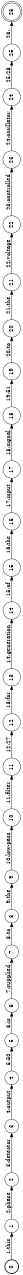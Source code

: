 digraph FST {
rankdir = LR;
size = "8.5,11";
label = "";
center = 1;
orientation = Landscape;
ranksep = "0.4";
nodesep = "0.25";
0 [label = "0", shape = circle, style = bold, fontsize = 14]
	0 -> 1 [label = "1:this", fontsize = 14];
1 [label = "1", shape = circle, style = solid, fontsize = 14]
	1 -> 2 [label = "2:phase", fontsize = 14];
2 [label = "2", shape = circle, style = solid, fontsize = 14]
	2 -> 3 [label = "3:detector", fontsize = 14];
3 [label = "3", shape = circle, style = solid, fontsize = 14]
	3 -> 4 [label = "4:output", fontsize = 14];
4 [label = "4", shape = circle, style = solid, fontsize = 14]
	4 -> 5 [label = "5:50", fontsize = 14];
5 [label = "5", shape = circle, style = solid, fontsize = 14]
	5 -> 6 [label = "6:is", fontsize = 14];
6 [label = "6", shape = circle, style = solid, fontsize = 14]
	6 -> 7 [label = "7:supplied", fontsize = 14];
7 [label = "7", shape = circle, style = solid, fontsize = 14]
	7 -> 8 [label = "8:to", fontsize = 14];
8 [label = "8", shape = circle, style = solid, fontsize = 14]
	8 -> 9 [label = "9:the", fontsize = 14];
9 [label = "9", shape = circle, style = solid, fontsize = 14]
	9 -> 10 [label = "10:low-pass", fontsize = 14];
10 [label = "10", shape = circle, style = solid, fontsize = 14]
	10 -> 11 [label = "11:filter", fontsize = 14];
11 [label = "11", shape = circle, style = solid, fontsize = 14]
	11 -> 12 [label = "12:27", fontsize = 14];
12 [label = "12", shape = circle, style = solid, fontsize = 14]
	12 -> 13 [label = "13:for", fontsize = 14];
13 [label = "13", shape = circle, style = solid, fontsize = 14]
	13 -> 14 [label = "14:generation", fontsize = 14];
14 [label = "14", shape = circle, style = solid, fontsize = 14]
	14 -> 15 [label = "15:of", fontsize = 14];
15 [label = "15", shape = circle, style = solid, fontsize = 14]
	15 -> 16 [label = "16:the", fontsize = 14];
16 [label = "16", shape = circle, style = solid, fontsize = 14]
	16 -> 17 [label = "17:input", fontsize = 14];
17 [label = "17", shape = circle, style = solid, fontsize = 14]
	17 -> 18 [label = "18:signal", fontsize = 14];
18 [label = "18", shape = circle, style = solid, fontsize = 14]
	18 -> 19 [label = "19:51", fontsize = 14];
19 [label = "19", shape = circle, style = solid, fontsize = 14]
	19 -> 20 [label = "20:to", fontsize = 14];
20 [label = "20", shape = circle, style = solid, fontsize = 14]
	20 -> 21 [label = "21:the", fontsize = 14];
21 [label = "21", shape = circle, style = solid, fontsize = 14]
	21 -> 22 [label = "22:voltage", fontsize = 14];
22 [label = "22", shape = circle, style = solid, fontsize = 14]
	22 -> 23 [label = "23:controlled", fontsize = 14];
23 [label = "23", shape = circle, style = solid, fontsize = 14]
	23 -> 24 [label = "24:oscillator", fontsize = 14];
24 [label = "24", shape = circle, style = solid, fontsize = 14]
	24 -> 25 [label = "25:28", fontsize = 14];
25 [label = "25", shape = circle, style = solid, fontsize = 14]
	25 -> 26 [label = "26:.", fontsize = 14];
26 [label = "26", shape = doublecircle, style = solid, fontsize = 14]
}
